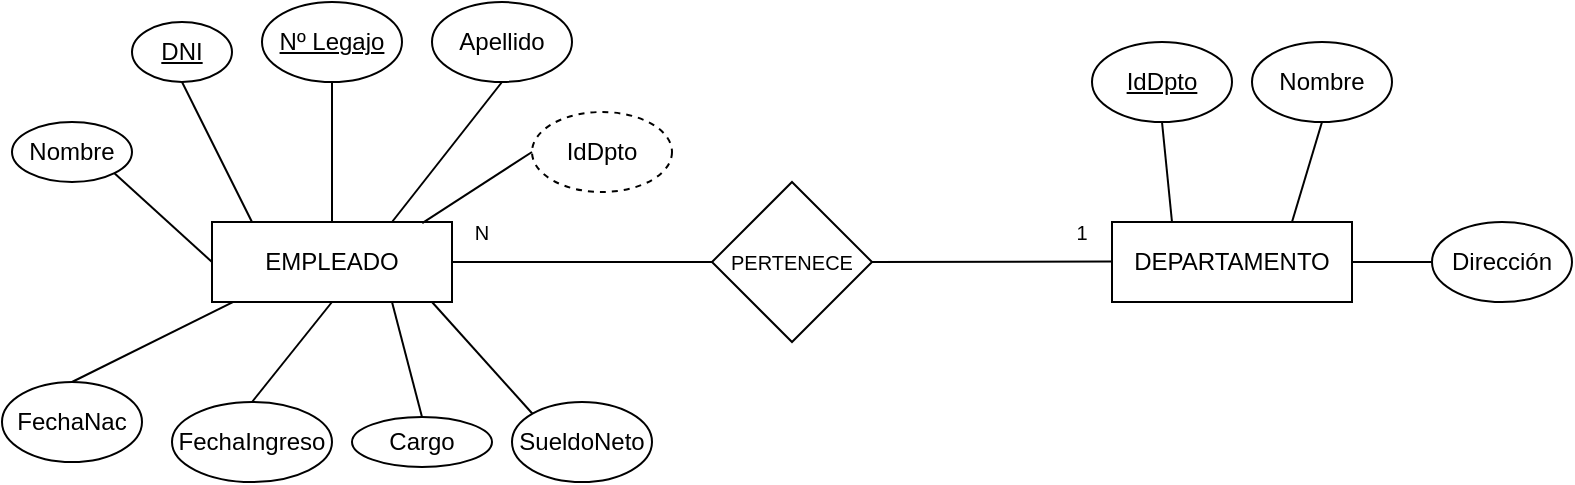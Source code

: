 <mxfile version="16.2.7" type="device"><diagram id="R2lEEEUBdFMjLlhIrx00" name="Page-1"><mxGraphModel dx="2646" dy="466" grid="1" gridSize="10" guides="1" tooltips="1" connect="1" arrows="1" fold="1" page="1" pageScale="1" pageWidth="850" pageHeight="1100" math="0" shadow="0" extFonts="Permanent Marker^https://fonts.googleapis.com/css?family=Permanent+Marker"><root><mxCell id="0"/><mxCell id="1" parent="0"/><mxCell id="V5U57otodxOtV1U5Uhm7-9" value="EMPLEADO" style="rounded=0;whiteSpace=wrap;html=1;" parent="1" vertex="1"><mxGeometry x="-1580" y="300" width="120" height="40" as="geometry"/></mxCell><mxCell id="V5U57otodxOtV1U5Uhm7-16" value="&lt;u&gt;Nº Legajo&lt;/u&gt;" style="ellipse;whiteSpace=wrap;html=1;" parent="1" vertex="1"><mxGeometry x="-1555" y="190" width="70" height="40" as="geometry"/></mxCell><mxCell id="V5U57otodxOtV1U5Uhm7-17" value="Apellido" style="ellipse;whiteSpace=wrap;html=1;" parent="1" vertex="1"><mxGeometry x="-1470" y="190" width="70" height="40" as="geometry"/></mxCell><mxCell id="V5U57otodxOtV1U5Uhm7-18" value="&lt;u&gt;DNI&lt;/u&gt;" style="ellipse;whiteSpace=wrap;html=1;" parent="1" vertex="1"><mxGeometry x="-1620" y="200" width="50" height="30" as="geometry"/></mxCell><mxCell id="V5U57otodxOtV1U5Uhm7-19" value="" style="endArrow=none;html=1;rounded=0;exitX=0.5;exitY=1;exitDx=0;exitDy=0;entryX=0.75;entryY=0;entryDx=0;entryDy=0;" parent="1" source="V5U57otodxOtV1U5Uhm7-17" target="V5U57otodxOtV1U5Uhm7-9" edge="1"><mxGeometry width="50" height="50" relative="1" as="geometry"><mxPoint x="-850" y="340" as="sourcePoint"/><mxPoint x="-800" y="290" as="targetPoint"/></mxGeometry></mxCell><mxCell id="V5U57otodxOtV1U5Uhm7-21" value="" style="endArrow=none;html=1;rounded=0;exitX=0.5;exitY=1;exitDx=0;exitDy=0;entryX=0.5;entryY=0;entryDx=0;entryDy=0;" parent="1" source="V5U57otodxOtV1U5Uhm7-16" target="V5U57otodxOtV1U5Uhm7-9" edge="1"><mxGeometry width="50" height="50" relative="1" as="geometry"><mxPoint x="-850" y="340" as="sourcePoint"/><mxPoint x="-800" y="290" as="targetPoint"/></mxGeometry></mxCell><mxCell id="V5U57otodxOtV1U5Uhm7-22" value="" style="endArrow=none;html=1;rounded=0;exitX=0.5;exitY=1;exitDx=0;exitDy=0;entryX=0.167;entryY=0.004;entryDx=0;entryDy=0;entryPerimeter=0;" parent="1" source="V5U57otodxOtV1U5Uhm7-18" target="V5U57otodxOtV1U5Uhm7-9" edge="1"><mxGeometry width="50" height="50" relative="1" as="geometry"><mxPoint x="-850" y="340" as="sourcePoint"/><mxPoint x="-800" y="290" as="targetPoint"/></mxGeometry></mxCell><mxCell id="BEQDvDrtNvV0ezOqc6tM-1" value="Nombre" style="ellipse;whiteSpace=wrap;html=1;" vertex="1" parent="1"><mxGeometry x="-1680" y="250" width="60" height="30" as="geometry"/></mxCell><mxCell id="BEQDvDrtNvV0ezOqc6tM-2" value="FechaNac" style="ellipse;whiteSpace=wrap;html=1;" vertex="1" parent="1"><mxGeometry x="-1685" y="380" width="70" height="40" as="geometry"/></mxCell><mxCell id="BEQDvDrtNvV0ezOqc6tM-3" value="FechaIngreso" style="ellipse;whiteSpace=wrap;html=1;" vertex="1" parent="1"><mxGeometry x="-1600" y="390" width="80" height="40" as="geometry"/></mxCell><mxCell id="BEQDvDrtNvV0ezOqc6tM-4" value="Cargo" style="ellipse;whiteSpace=wrap;html=1;" vertex="1" parent="1"><mxGeometry x="-1510" y="397.5" width="70" height="25" as="geometry"/></mxCell><mxCell id="BEQDvDrtNvV0ezOqc6tM-5" value="SueldoNeto" style="ellipse;whiteSpace=wrap;html=1;" vertex="1" parent="1"><mxGeometry x="-1430" y="390" width="70" height="40" as="geometry"/></mxCell><mxCell id="BEQDvDrtNvV0ezOqc6tM-6" value="" style="endArrow=none;html=1;rounded=0;exitX=1;exitY=1;exitDx=0;exitDy=0;entryX=0;entryY=0.5;entryDx=0;entryDy=0;" edge="1" parent="1" source="BEQDvDrtNvV0ezOqc6tM-1" target="V5U57otodxOtV1U5Uhm7-9"><mxGeometry width="50" height="50" relative="1" as="geometry"><mxPoint x="-1570" y="320" as="sourcePoint"/><mxPoint x="-1520" y="270" as="targetPoint"/></mxGeometry></mxCell><mxCell id="BEQDvDrtNvV0ezOqc6tM-7" value="" style="endArrow=none;html=1;rounded=0;exitX=0.5;exitY=0;exitDx=0;exitDy=0;entryX=0.089;entryY=0.999;entryDx=0;entryDy=0;entryPerimeter=0;" edge="1" parent="1" source="BEQDvDrtNvV0ezOqc6tM-2" target="V5U57otodxOtV1U5Uhm7-9"><mxGeometry width="50" height="50" relative="1" as="geometry"><mxPoint x="-1610" y="420" as="sourcePoint"/><mxPoint x="-1560" y="370" as="targetPoint"/></mxGeometry></mxCell><mxCell id="BEQDvDrtNvV0ezOqc6tM-8" value="" style="endArrow=none;html=1;rounded=0;entryX=0.5;entryY=1;entryDx=0;entryDy=0;exitX=0.5;exitY=0;exitDx=0;exitDy=0;" edge="1" parent="1" source="BEQDvDrtNvV0ezOqc6tM-3" target="V5U57otodxOtV1U5Uhm7-9"><mxGeometry width="50" height="50" relative="1" as="geometry"><mxPoint x="-1610" y="420" as="sourcePoint"/><mxPoint x="-1560" y="370" as="targetPoint"/></mxGeometry></mxCell><mxCell id="BEQDvDrtNvV0ezOqc6tM-12" value="" style="endArrow=none;html=1;rounded=0;entryX=0.75;entryY=1;entryDx=0;entryDy=0;exitX=0.5;exitY=0;exitDx=0;exitDy=0;" edge="1" parent="1" source="BEQDvDrtNvV0ezOqc6tM-4" target="V5U57otodxOtV1U5Uhm7-9"><mxGeometry width="50" height="50" relative="1" as="geometry"><mxPoint x="-1520" y="400" as="sourcePoint"/><mxPoint x="-1470" y="350" as="targetPoint"/></mxGeometry></mxCell><mxCell id="BEQDvDrtNvV0ezOqc6tM-13" value="" style="endArrow=none;html=1;rounded=0;exitX=0;exitY=0;exitDx=0;exitDy=0;" edge="1" parent="1" source="BEQDvDrtNvV0ezOqc6tM-5"><mxGeometry width="50" height="50" relative="1" as="geometry"><mxPoint x="-1520" y="380" as="sourcePoint"/><mxPoint x="-1470" y="340" as="targetPoint"/></mxGeometry></mxCell><mxCell id="BEQDvDrtNvV0ezOqc6tM-15" value="DEPARTAMENTO" style="rounded=0;whiteSpace=wrap;html=1;" vertex="1" parent="1"><mxGeometry x="-1130" y="300" width="120" height="40" as="geometry"/></mxCell><mxCell id="BEQDvDrtNvV0ezOqc6tM-16" value="&lt;font style=&quot;font-size: 10px&quot;&gt;PERTENECE&lt;/font&gt;" style="rhombus;whiteSpace=wrap;html=1;" vertex="1" parent="1"><mxGeometry x="-1330" y="280" width="80" height="80" as="geometry"/></mxCell><mxCell id="BEQDvDrtNvV0ezOqc6tM-20" value="" style="endArrow=none;html=1;rounded=0;exitX=1;exitY=0.5;exitDx=0;exitDy=0;entryX=0;entryY=0.5;entryDx=0;entryDy=0;" edge="1" parent="1" source="V5U57otodxOtV1U5Uhm7-9" target="BEQDvDrtNvV0ezOqc6tM-16"><mxGeometry width="50" height="50" relative="1" as="geometry"><mxPoint x="-1350" y="360" as="sourcePoint"/><mxPoint x="-1300" y="310" as="targetPoint"/></mxGeometry></mxCell><mxCell id="BEQDvDrtNvV0ezOqc6tM-21" value="" style="endArrow=none;html=1;rounded=0;entryX=0;entryY=0.5;entryDx=0;entryDy=0;exitX=1;exitY=0.5;exitDx=0;exitDy=0;" edge="1" parent="1" source="BEQDvDrtNvV0ezOqc6tM-16"><mxGeometry width="50" height="50" relative="1" as="geometry"><mxPoint x="-1240" y="320" as="sourcePoint"/><mxPoint x="-1130" y="319.75" as="targetPoint"/></mxGeometry></mxCell><mxCell id="BEQDvDrtNvV0ezOqc6tM-22" value="1" style="text;html=1;strokeColor=none;fillColor=none;align=center;verticalAlign=middle;whiteSpace=wrap;rounded=0;fontSize=10;" vertex="1" parent="1"><mxGeometry x="-1160" y="290" width="30" height="30" as="geometry"/></mxCell><mxCell id="BEQDvDrtNvV0ezOqc6tM-23" value="N" style="text;html=1;strokeColor=none;fillColor=none;align=center;verticalAlign=middle;whiteSpace=wrap;rounded=0;fontSize=10;" vertex="1" parent="1"><mxGeometry x="-1460" y="290" width="30" height="30" as="geometry"/></mxCell><mxCell id="BEQDvDrtNvV0ezOqc6tM-24" value="&lt;u&gt;IdDpto&lt;/u&gt;" style="ellipse;whiteSpace=wrap;html=1;" vertex="1" parent="1"><mxGeometry x="-1140" y="210" width="70" height="40" as="geometry"/></mxCell><mxCell id="BEQDvDrtNvV0ezOqc6tM-25" value="Nombre" style="ellipse;whiteSpace=wrap;html=1;" vertex="1" parent="1"><mxGeometry x="-1060" y="210" width="70" height="40" as="geometry"/></mxCell><mxCell id="BEQDvDrtNvV0ezOqc6tM-26" value="Dirección" style="ellipse;whiteSpace=wrap;html=1;" vertex="1" parent="1"><mxGeometry x="-970" y="300" width="70" height="40" as="geometry"/></mxCell><mxCell id="BEQDvDrtNvV0ezOqc6tM-27" value="" style="endArrow=none;html=1;rounded=0;fontSize=10;entryX=0.5;entryY=1;entryDx=0;entryDy=0;exitX=0.25;exitY=0;exitDx=0;exitDy=0;" edge="1" parent="1" source="BEQDvDrtNvV0ezOqc6tM-15" target="BEQDvDrtNvV0ezOqc6tM-24"><mxGeometry width="50" height="50" relative="1" as="geometry"><mxPoint x="-1230" y="340" as="sourcePoint"/><mxPoint x="-1180" y="290" as="targetPoint"/></mxGeometry></mxCell><mxCell id="BEQDvDrtNvV0ezOqc6tM-28" value="" style="endArrow=none;html=1;rounded=0;fontSize=10;entryX=0.5;entryY=1;entryDx=0;entryDy=0;exitX=0.75;exitY=0;exitDx=0;exitDy=0;" edge="1" parent="1" source="BEQDvDrtNvV0ezOqc6tM-15" target="BEQDvDrtNvV0ezOqc6tM-25"><mxGeometry width="50" height="50" relative="1" as="geometry"><mxPoint x="-1230" y="340" as="sourcePoint"/><mxPoint x="-1180" y="290" as="targetPoint"/></mxGeometry></mxCell><mxCell id="BEQDvDrtNvV0ezOqc6tM-29" value="" style="endArrow=none;html=1;rounded=0;fontSize=10;entryX=0;entryY=0.5;entryDx=0;entryDy=0;exitX=1;exitY=0.5;exitDx=0;exitDy=0;" edge="1" parent="1" source="BEQDvDrtNvV0ezOqc6tM-15" target="BEQDvDrtNvV0ezOqc6tM-26"><mxGeometry width="50" height="50" relative="1" as="geometry"><mxPoint x="-1230" y="340" as="sourcePoint"/><mxPoint x="-1180" y="290" as="targetPoint"/></mxGeometry></mxCell><mxCell id="BEQDvDrtNvV0ezOqc6tM-30" value="IdDpto" style="ellipse;whiteSpace=wrap;html=1;dashed=1;" vertex="1" parent="1"><mxGeometry x="-1420" y="245" width="70" height="40" as="geometry"/></mxCell><mxCell id="BEQDvDrtNvV0ezOqc6tM-31" value="" style="endArrow=none;html=1;rounded=0;fontSize=10;entryX=0;entryY=0.5;entryDx=0;entryDy=0;exitX=0.876;exitY=0.014;exitDx=0;exitDy=0;exitPerimeter=0;" edge="1" parent="1" source="V5U57otodxOtV1U5Uhm7-9" target="BEQDvDrtNvV0ezOqc6tM-30"><mxGeometry width="50" height="50" relative="1" as="geometry"><mxPoint x="-1420" y="330" as="sourcePoint"/><mxPoint x="-1370" y="280" as="targetPoint"/></mxGeometry></mxCell></root></mxGraphModel></diagram></mxfile>
